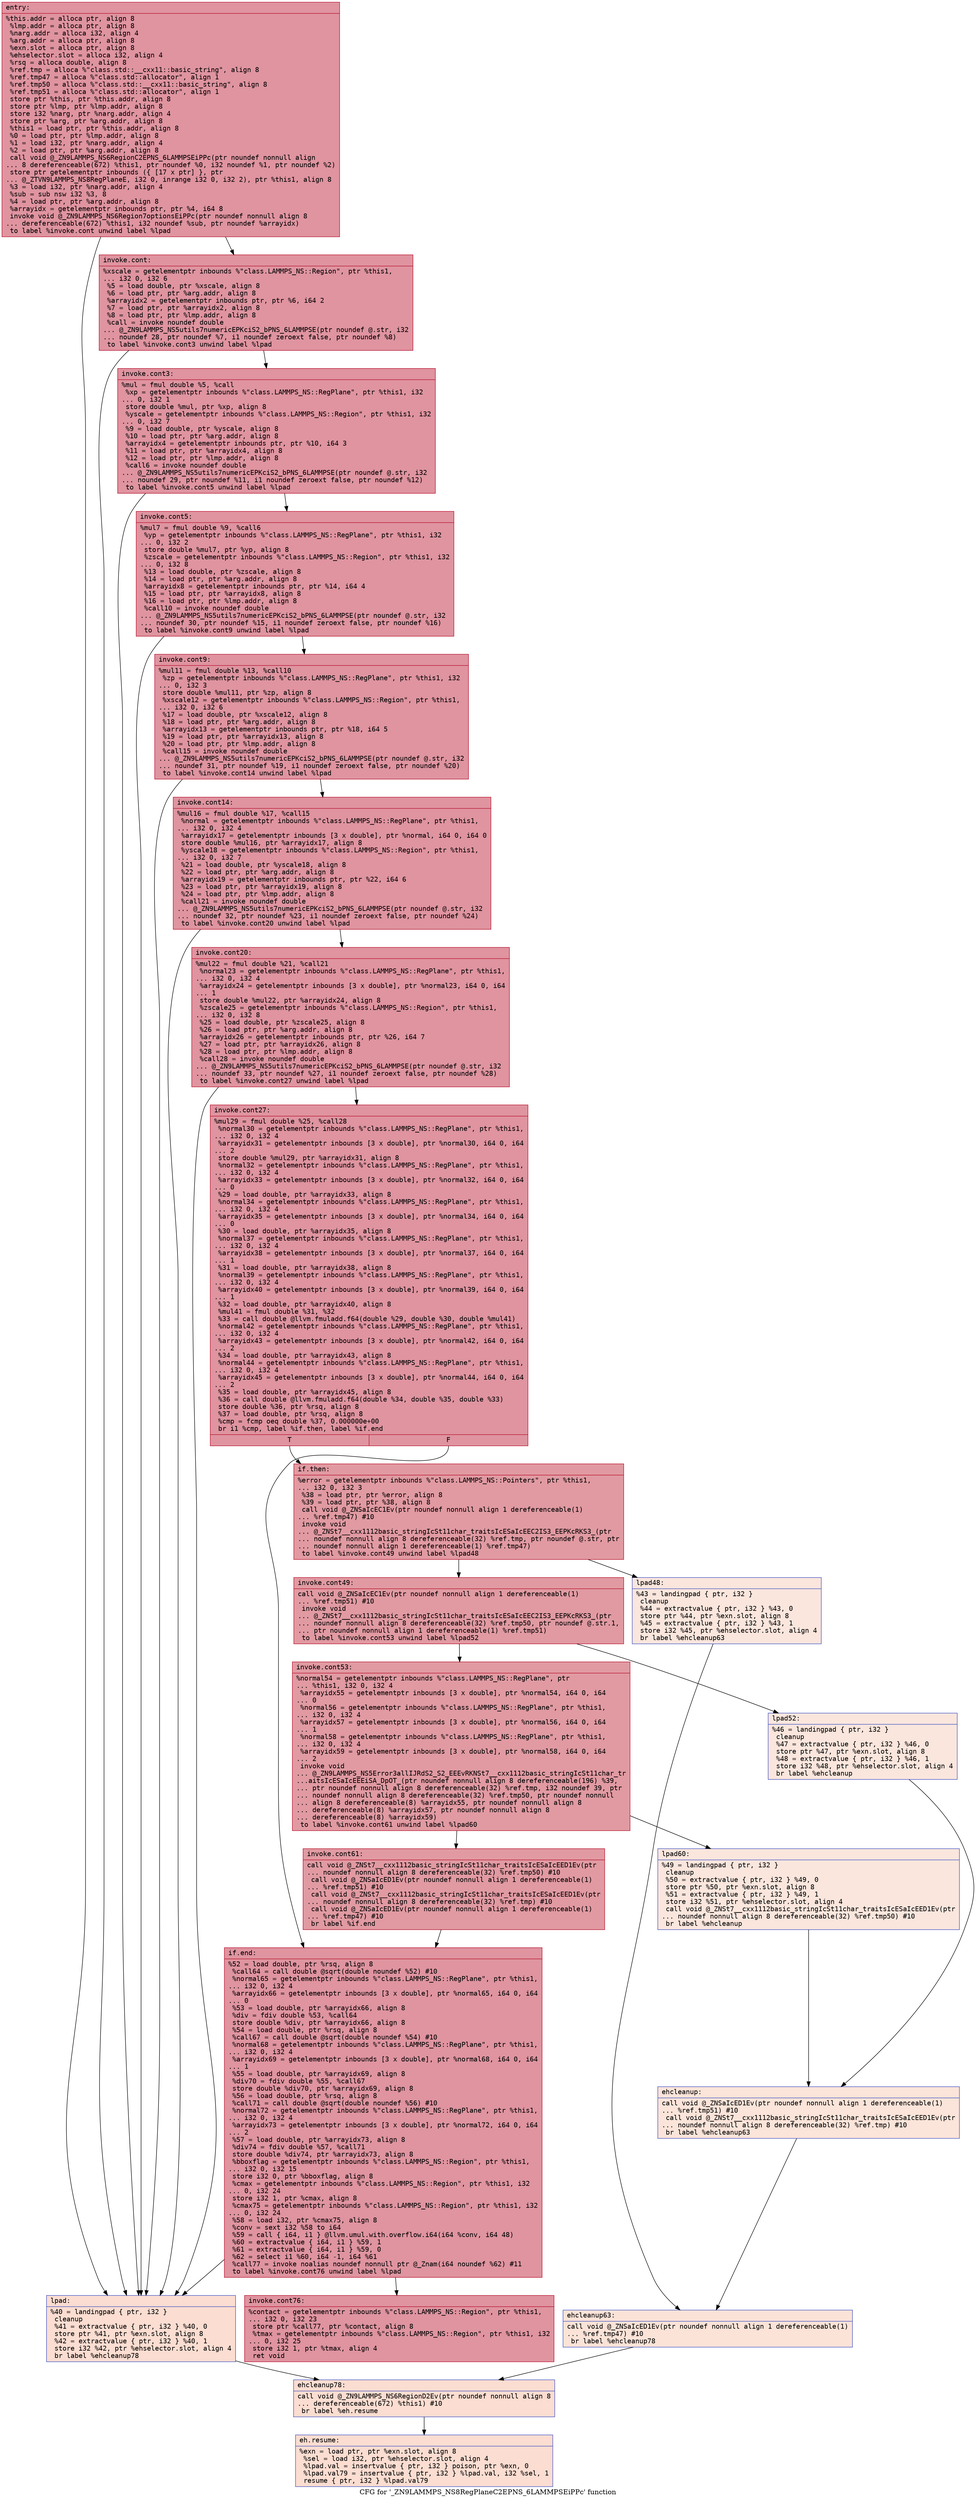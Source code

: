 digraph "CFG for '_ZN9LAMMPS_NS8RegPlaneC2EPNS_6LAMMPSEiPPc' function" {
	label="CFG for '_ZN9LAMMPS_NS8RegPlaneC2EPNS_6LAMMPSEiPPc' function";

	Node0x5630ed332760 [shape=record,color="#b70d28ff", style=filled, fillcolor="#b70d2870" fontname="Courier",label="{entry:\l|  %this.addr = alloca ptr, align 8\l  %lmp.addr = alloca ptr, align 8\l  %narg.addr = alloca i32, align 4\l  %arg.addr = alloca ptr, align 8\l  %exn.slot = alloca ptr, align 8\l  %ehselector.slot = alloca i32, align 4\l  %rsq = alloca double, align 8\l  %ref.tmp = alloca %\"class.std::__cxx11::basic_string\", align 8\l  %ref.tmp47 = alloca %\"class.std::allocator\", align 1\l  %ref.tmp50 = alloca %\"class.std::__cxx11::basic_string\", align 8\l  %ref.tmp51 = alloca %\"class.std::allocator\", align 1\l  store ptr %this, ptr %this.addr, align 8\l  store ptr %lmp, ptr %lmp.addr, align 8\l  store i32 %narg, ptr %narg.addr, align 4\l  store ptr %arg, ptr %arg.addr, align 8\l  %this1 = load ptr, ptr %this.addr, align 8\l  %0 = load ptr, ptr %lmp.addr, align 8\l  %1 = load i32, ptr %narg.addr, align 4\l  %2 = load ptr, ptr %arg.addr, align 8\l  call void @_ZN9LAMMPS_NS6RegionC2EPNS_6LAMMPSEiPPc(ptr noundef nonnull align\l... 8 dereferenceable(672) %this1, ptr noundef %0, i32 noundef %1, ptr noundef %2)\l  store ptr getelementptr inbounds (\{ [17 x ptr] \}, ptr\l... @_ZTVN9LAMMPS_NS8RegPlaneE, i32 0, inrange i32 0, i32 2), ptr %this1, align 8\l  %3 = load i32, ptr %narg.addr, align 4\l  %sub = sub nsw i32 %3, 8\l  %4 = load ptr, ptr %arg.addr, align 8\l  %arrayidx = getelementptr inbounds ptr, ptr %4, i64 8\l  invoke void @_ZN9LAMMPS_NS6Region7optionsEiPPc(ptr noundef nonnull align 8\l... dereferenceable(672) %this1, i32 noundef %sub, ptr noundef %arrayidx)\l          to label %invoke.cont unwind label %lpad\l}"];
	Node0x5630ed332760 -> Node0x5630ed334820[tooltip="entry -> invoke.cont\nProbability 100.00%" ];
	Node0x5630ed332760 -> Node0x5630ed334900[tooltip="entry -> lpad\nProbability 0.00%" ];
	Node0x5630ed334820 [shape=record,color="#b70d28ff", style=filled, fillcolor="#b70d2870" fontname="Courier",label="{invoke.cont:\l|  %xscale = getelementptr inbounds %\"class.LAMMPS_NS::Region\", ptr %this1,\l... i32 0, i32 6\l  %5 = load double, ptr %xscale, align 8\l  %6 = load ptr, ptr %arg.addr, align 8\l  %arrayidx2 = getelementptr inbounds ptr, ptr %6, i64 2\l  %7 = load ptr, ptr %arrayidx2, align 8\l  %8 = load ptr, ptr %lmp.addr, align 8\l  %call = invoke noundef double\l... @_ZN9LAMMPS_NS5utils7numericEPKciS2_bPNS_6LAMMPSE(ptr noundef @.str, i32\l... noundef 28, ptr noundef %7, i1 noundef zeroext false, ptr noundef %8)\l          to label %invoke.cont3 unwind label %lpad\l}"];
	Node0x5630ed334820 -> Node0x5630ed334f90[tooltip="invoke.cont -> invoke.cont3\nProbability 100.00%" ];
	Node0x5630ed334820 -> Node0x5630ed334900[tooltip="invoke.cont -> lpad\nProbability 0.00%" ];
	Node0x5630ed334f90 [shape=record,color="#b70d28ff", style=filled, fillcolor="#b70d2870" fontname="Courier",label="{invoke.cont3:\l|  %mul = fmul double %5, %call\l  %xp = getelementptr inbounds %\"class.LAMMPS_NS::RegPlane\", ptr %this1, i32\l... 0, i32 1\l  store double %mul, ptr %xp, align 8\l  %yscale = getelementptr inbounds %\"class.LAMMPS_NS::Region\", ptr %this1, i32\l... 0, i32 7\l  %9 = load double, ptr %yscale, align 8\l  %10 = load ptr, ptr %arg.addr, align 8\l  %arrayidx4 = getelementptr inbounds ptr, ptr %10, i64 3\l  %11 = load ptr, ptr %arrayidx4, align 8\l  %12 = load ptr, ptr %lmp.addr, align 8\l  %call6 = invoke noundef double\l... @_ZN9LAMMPS_NS5utils7numericEPKciS2_bPNS_6LAMMPSE(ptr noundef @.str, i32\l... noundef 29, ptr noundef %11, i1 noundef zeroext false, ptr noundef %12)\l          to label %invoke.cont5 unwind label %lpad\l}"];
	Node0x5630ed334f90 -> Node0x5630ed335c30[tooltip="invoke.cont3 -> invoke.cont5\nProbability 100.00%" ];
	Node0x5630ed334f90 -> Node0x5630ed334900[tooltip="invoke.cont3 -> lpad\nProbability 0.00%" ];
	Node0x5630ed335c30 [shape=record,color="#b70d28ff", style=filled, fillcolor="#b70d2870" fontname="Courier",label="{invoke.cont5:\l|  %mul7 = fmul double %9, %call6\l  %yp = getelementptr inbounds %\"class.LAMMPS_NS::RegPlane\", ptr %this1, i32\l... 0, i32 2\l  store double %mul7, ptr %yp, align 8\l  %zscale = getelementptr inbounds %\"class.LAMMPS_NS::Region\", ptr %this1, i32\l... 0, i32 8\l  %13 = load double, ptr %zscale, align 8\l  %14 = load ptr, ptr %arg.addr, align 8\l  %arrayidx8 = getelementptr inbounds ptr, ptr %14, i64 4\l  %15 = load ptr, ptr %arrayidx8, align 8\l  %16 = load ptr, ptr %lmp.addr, align 8\l  %call10 = invoke noundef double\l... @_ZN9LAMMPS_NS5utils7numericEPKciS2_bPNS_6LAMMPSE(ptr noundef @.str, i32\l... noundef 30, ptr noundef %15, i1 noundef zeroext false, ptr noundef %16)\l          to label %invoke.cont9 unwind label %lpad\l}"];
	Node0x5630ed335c30 -> Node0x5630ed336500[tooltip="invoke.cont5 -> invoke.cont9\nProbability 100.00%" ];
	Node0x5630ed335c30 -> Node0x5630ed334900[tooltip="invoke.cont5 -> lpad\nProbability 0.00%" ];
	Node0x5630ed336500 [shape=record,color="#b70d28ff", style=filled, fillcolor="#b70d2870" fontname="Courier",label="{invoke.cont9:\l|  %mul11 = fmul double %13, %call10\l  %zp = getelementptr inbounds %\"class.LAMMPS_NS::RegPlane\", ptr %this1, i32\l... 0, i32 3\l  store double %mul11, ptr %zp, align 8\l  %xscale12 = getelementptr inbounds %\"class.LAMMPS_NS::Region\", ptr %this1,\l... i32 0, i32 6\l  %17 = load double, ptr %xscale12, align 8\l  %18 = load ptr, ptr %arg.addr, align 8\l  %arrayidx13 = getelementptr inbounds ptr, ptr %18, i64 5\l  %19 = load ptr, ptr %arrayidx13, align 8\l  %20 = load ptr, ptr %lmp.addr, align 8\l  %call15 = invoke noundef double\l... @_ZN9LAMMPS_NS5utils7numericEPKciS2_bPNS_6LAMMPSE(ptr noundef @.str, i32\l... noundef 31, ptr noundef %19, i1 noundef zeroext false, ptr noundef %20)\l          to label %invoke.cont14 unwind label %lpad\l}"];
	Node0x5630ed336500 -> Node0x5630ed3375e0[tooltip="invoke.cont9 -> invoke.cont14\nProbability 100.00%" ];
	Node0x5630ed336500 -> Node0x5630ed334900[tooltip="invoke.cont9 -> lpad\nProbability 0.00%" ];
	Node0x5630ed3375e0 [shape=record,color="#b70d28ff", style=filled, fillcolor="#b70d2870" fontname="Courier",label="{invoke.cont14:\l|  %mul16 = fmul double %17, %call15\l  %normal = getelementptr inbounds %\"class.LAMMPS_NS::RegPlane\", ptr %this1,\l... i32 0, i32 4\l  %arrayidx17 = getelementptr inbounds [3 x double], ptr %normal, i64 0, i64 0\l  store double %mul16, ptr %arrayidx17, align 8\l  %yscale18 = getelementptr inbounds %\"class.LAMMPS_NS::Region\", ptr %this1,\l... i32 0, i32 7\l  %21 = load double, ptr %yscale18, align 8\l  %22 = load ptr, ptr %arg.addr, align 8\l  %arrayidx19 = getelementptr inbounds ptr, ptr %22, i64 6\l  %23 = load ptr, ptr %arrayidx19, align 8\l  %24 = load ptr, ptr %lmp.addr, align 8\l  %call21 = invoke noundef double\l... @_ZN9LAMMPS_NS5utils7numericEPKciS2_bPNS_6LAMMPSE(ptr noundef @.str, i32\l... noundef 32, ptr noundef %23, i1 noundef zeroext false, ptr noundef %24)\l          to label %invoke.cont20 unwind label %lpad\l}"];
	Node0x5630ed3375e0 -> Node0x5630ed337fd0[tooltip="invoke.cont14 -> invoke.cont20\nProbability 100.00%" ];
	Node0x5630ed3375e0 -> Node0x5630ed334900[tooltip="invoke.cont14 -> lpad\nProbability 0.00%" ];
	Node0x5630ed337fd0 [shape=record,color="#b70d28ff", style=filled, fillcolor="#b70d2870" fontname="Courier",label="{invoke.cont20:\l|  %mul22 = fmul double %21, %call21\l  %normal23 = getelementptr inbounds %\"class.LAMMPS_NS::RegPlane\", ptr %this1,\l... i32 0, i32 4\l  %arrayidx24 = getelementptr inbounds [3 x double], ptr %normal23, i64 0, i64\l... 1\l  store double %mul22, ptr %arrayidx24, align 8\l  %zscale25 = getelementptr inbounds %\"class.LAMMPS_NS::Region\", ptr %this1,\l... i32 0, i32 8\l  %25 = load double, ptr %zscale25, align 8\l  %26 = load ptr, ptr %arg.addr, align 8\l  %arrayidx26 = getelementptr inbounds ptr, ptr %26, i64 7\l  %27 = load ptr, ptr %arrayidx26, align 8\l  %28 = load ptr, ptr %lmp.addr, align 8\l  %call28 = invoke noundef double\l... @_ZN9LAMMPS_NS5utils7numericEPKciS2_bPNS_6LAMMPSE(ptr noundef @.str, i32\l... noundef 33, ptr noundef %27, i1 noundef zeroext false, ptr noundef %28)\l          to label %invoke.cont27 unwind label %lpad\l}"];
	Node0x5630ed337fd0 -> Node0x5630ed338fc0[tooltip="invoke.cont20 -> invoke.cont27\nProbability 100.00%" ];
	Node0x5630ed337fd0 -> Node0x5630ed334900[tooltip="invoke.cont20 -> lpad\nProbability 0.00%" ];
	Node0x5630ed338fc0 [shape=record,color="#b70d28ff", style=filled, fillcolor="#b70d2870" fontname="Courier",label="{invoke.cont27:\l|  %mul29 = fmul double %25, %call28\l  %normal30 = getelementptr inbounds %\"class.LAMMPS_NS::RegPlane\", ptr %this1,\l... i32 0, i32 4\l  %arrayidx31 = getelementptr inbounds [3 x double], ptr %normal30, i64 0, i64\l... 2\l  store double %mul29, ptr %arrayidx31, align 8\l  %normal32 = getelementptr inbounds %\"class.LAMMPS_NS::RegPlane\", ptr %this1,\l... i32 0, i32 4\l  %arrayidx33 = getelementptr inbounds [3 x double], ptr %normal32, i64 0, i64\l... 0\l  %29 = load double, ptr %arrayidx33, align 8\l  %normal34 = getelementptr inbounds %\"class.LAMMPS_NS::RegPlane\", ptr %this1,\l... i32 0, i32 4\l  %arrayidx35 = getelementptr inbounds [3 x double], ptr %normal34, i64 0, i64\l... 0\l  %30 = load double, ptr %arrayidx35, align 8\l  %normal37 = getelementptr inbounds %\"class.LAMMPS_NS::RegPlane\", ptr %this1,\l... i32 0, i32 4\l  %arrayidx38 = getelementptr inbounds [3 x double], ptr %normal37, i64 0, i64\l... 1\l  %31 = load double, ptr %arrayidx38, align 8\l  %normal39 = getelementptr inbounds %\"class.LAMMPS_NS::RegPlane\", ptr %this1,\l... i32 0, i32 4\l  %arrayidx40 = getelementptr inbounds [3 x double], ptr %normal39, i64 0, i64\l... 1\l  %32 = load double, ptr %arrayidx40, align 8\l  %mul41 = fmul double %31, %32\l  %33 = call double @llvm.fmuladd.f64(double %29, double %30, double %mul41)\l  %normal42 = getelementptr inbounds %\"class.LAMMPS_NS::RegPlane\", ptr %this1,\l... i32 0, i32 4\l  %arrayidx43 = getelementptr inbounds [3 x double], ptr %normal42, i64 0, i64\l... 2\l  %34 = load double, ptr %arrayidx43, align 8\l  %normal44 = getelementptr inbounds %\"class.LAMMPS_NS::RegPlane\", ptr %this1,\l... i32 0, i32 4\l  %arrayidx45 = getelementptr inbounds [3 x double], ptr %normal44, i64 0, i64\l... 2\l  %35 = load double, ptr %arrayidx45, align 8\l  %36 = call double @llvm.fmuladd.f64(double %34, double %35, double %33)\l  store double %36, ptr %rsq, align 8\l  %37 = load double, ptr %rsq, align 8\l  %cmp = fcmp oeq double %37, 0.000000e+00\l  br i1 %cmp, label %if.then, label %if.end\l|{<s0>T|<s1>F}}"];
	Node0x5630ed338fc0:s0 -> Node0x5630ed33b1d0[tooltip="invoke.cont27 -> if.then\nProbability 62.50%" ];
	Node0x5630ed338fc0:s1 -> Node0x5630ed33b280[tooltip="invoke.cont27 -> if.end\nProbability 37.50%" ];
	Node0x5630ed33b1d0 [shape=record,color="#b70d28ff", style=filled, fillcolor="#bb1b2c70" fontname="Courier",label="{if.then:\l|  %error = getelementptr inbounds %\"class.LAMMPS_NS::Pointers\", ptr %this1,\l... i32 0, i32 3\l  %38 = load ptr, ptr %error, align 8\l  %39 = load ptr, ptr %38, align 8\l  call void @_ZNSaIcEC1Ev(ptr noundef nonnull align 1 dereferenceable(1)\l... %ref.tmp47) #10\l  invoke void\l... @_ZNSt7__cxx1112basic_stringIcSt11char_traitsIcESaIcEEC2IS3_EEPKcRKS3_(ptr\l... noundef nonnull align 8 dereferenceable(32) %ref.tmp, ptr noundef @.str, ptr\l... noundef nonnull align 1 dereferenceable(1) %ref.tmp47)\l          to label %invoke.cont49 unwind label %lpad48\l}"];
	Node0x5630ed33b1d0 -> Node0x5630ed33b8a0[tooltip="if.then -> invoke.cont49\nProbability 100.00%" ];
	Node0x5630ed33b1d0 -> Node0x5630ed33b950[tooltip="if.then -> lpad48\nProbability 0.00%" ];
	Node0x5630ed33b8a0 [shape=record,color="#b70d28ff", style=filled, fillcolor="#bb1b2c70" fontname="Courier",label="{invoke.cont49:\l|  call void @_ZNSaIcEC1Ev(ptr noundef nonnull align 1 dereferenceable(1)\l... %ref.tmp51) #10\l  invoke void\l... @_ZNSt7__cxx1112basic_stringIcSt11char_traitsIcESaIcEEC2IS3_EEPKcRKS3_(ptr\l... noundef nonnull align 8 dereferenceable(32) %ref.tmp50, ptr noundef @.str.1,\l... ptr noundef nonnull align 1 dereferenceable(1) %ref.tmp51)\l          to label %invoke.cont53 unwind label %lpad52\l}"];
	Node0x5630ed33b8a0 -> Node0x5630ed33bdd0[tooltip="invoke.cont49 -> invoke.cont53\nProbability 100.00%" ];
	Node0x5630ed33b8a0 -> Node0x5630ed33be20[tooltip="invoke.cont49 -> lpad52\nProbability 0.00%" ];
	Node0x5630ed33bdd0 [shape=record,color="#b70d28ff", style=filled, fillcolor="#bb1b2c70" fontname="Courier",label="{invoke.cont53:\l|  %normal54 = getelementptr inbounds %\"class.LAMMPS_NS::RegPlane\", ptr\l... %this1, i32 0, i32 4\l  %arrayidx55 = getelementptr inbounds [3 x double], ptr %normal54, i64 0, i64\l... 0\l  %normal56 = getelementptr inbounds %\"class.LAMMPS_NS::RegPlane\", ptr %this1,\l... i32 0, i32 4\l  %arrayidx57 = getelementptr inbounds [3 x double], ptr %normal56, i64 0, i64\l... 1\l  %normal58 = getelementptr inbounds %\"class.LAMMPS_NS::RegPlane\", ptr %this1,\l... i32 0, i32 4\l  %arrayidx59 = getelementptr inbounds [3 x double], ptr %normal58, i64 0, i64\l... 2\l  invoke void\l... @_ZN9LAMMPS_NS5Error3allIJRdS2_S2_EEEvRKNSt7__cxx1112basic_stringIcSt11char_tr\l...aitsIcESaIcEEEiSA_DpOT_(ptr noundef nonnull align 8 dereferenceable(196) %39,\l... ptr noundef nonnull align 8 dereferenceable(32) %ref.tmp, i32 noundef 39, ptr\l... noundef nonnull align 8 dereferenceable(32) %ref.tmp50, ptr noundef nonnull\l... align 8 dereferenceable(8) %arrayidx55, ptr noundef nonnull align 8\l... dereferenceable(8) %arrayidx57, ptr noundef nonnull align 8\l... dereferenceable(8) %arrayidx59)\l          to label %invoke.cont61 unwind label %lpad60\l}"];
	Node0x5630ed33bdd0 -> Node0x5630ed33bd80[tooltip="invoke.cont53 -> invoke.cont61\nProbability 100.00%" ];
	Node0x5630ed33bdd0 -> Node0x5630ed336b10[tooltip="invoke.cont53 -> lpad60\nProbability 0.00%" ];
	Node0x5630ed33bd80 [shape=record,color="#b70d28ff", style=filled, fillcolor="#bb1b2c70" fontname="Courier",label="{invoke.cont61:\l|  call void @_ZNSt7__cxx1112basic_stringIcSt11char_traitsIcESaIcEED1Ev(ptr\l... noundef nonnull align 8 dereferenceable(32) %ref.tmp50) #10\l  call void @_ZNSaIcED1Ev(ptr noundef nonnull align 1 dereferenceable(1)\l... %ref.tmp51) #10\l  call void @_ZNSt7__cxx1112basic_stringIcSt11char_traitsIcESaIcEED1Ev(ptr\l... noundef nonnull align 8 dereferenceable(32) %ref.tmp) #10\l  call void @_ZNSaIcED1Ev(ptr noundef nonnull align 1 dereferenceable(1)\l... %ref.tmp47) #10\l  br label %if.end\l}"];
	Node0x5630ed33bd80 -> Node0x5630ed33b280[tooltip="invoke.cont61 -> if.end\nProbability 100.00%" ];
	Node0x5630ed334900 [shape=record,color="#3d50c3ff", style=filled, fillcolor="#f7b39670" fontname="Courier",label="{lpad:\l|  %40 = landingpad \{ ptr, i32 \}\l          cleanup\l  %41 = extractvalue \{ ptr, i32 \} %40, 0\l  store ptr %41, ptr %exn.slot, align 8\l  %42 = extractvalue \{ ptr, i32 \} %40, 1\l  store i32 %42, ptr %ehselector.slot, align 4\l  br label %ehcleanup78\l}"];
	Node0x5630ed334900 -> Node0x5630ed33da80[tooltip="lpad -> ehcleanup78\nProbability 100.00%" ];
	Node0x5630ed33b950 [shape=record,color="#3d50c3ff", style=filled, fillcolor="#f3c7b170" fontname="Courier",label="{lpad48:\l|  %43 = landingpad \{ ptr, i32 \}\l          cleanup\l  %44 = extractvalue \{ ptr, i32 \} %43, 0\l  store ptr %44, ptr %exn.slot, align 8\l  %45 = extractvalue \{ ptr, i32 \} %43, 1\l  store i32 %45, ptr %ehselector.slot, align 4\l  br label %ehcleanup63\l}"];
	Node0x5630ed33b950 -> Node0x5630ed33de50[tooltip="lpad48 -> ehcleanup63\nProbability 100.00%" ];
	Node0x5630ed33be20 [shape=record,color="#3d50c3ff", style=filled, fillcolor="#f3c7b170" fontname="Courier",label="{lpad52:\l|  %46 = landingpad \{ ptr, i32 \}\l          cleanup\l  %47 = extractvalue \{ ptr, i32 \} %46, 0\l  store ptr %47, ptr %exn.slot, align 8\l  %48 = extractvalue \{ ptr, i32 \} %46, 1\l  store i32 %48, ptr %ehselector.slot, align 4\l  br label %ehcleanup\l}"];
	Node0x5630ed33be20 -> Node0x5630ed33ea30[tooltip="lpad52 -> ehcleanup\nProbability 100.00%" ];
	Node0x5630ed336b10 [shape=record,color="#3d50c3ff", style=filled, fillcolor="#f3c7b170" fontname="Courier",label="{lpad60:\l|  %49 = landingpad \{ ptr, i32 \}\l          cleanup\l  %50 = extractvalue \{ ptr, i32 \} %49, 0\l  store ptr %50, ptr %exn.slot, align 8\l  %51 = extractvalue \{ ptr, i32 \} %49, 1\l  store i32 %51, ptr %ehselector.slot, align 4\l  call void @_ZNSt7__cxx1112basic_stringIcSt11char_traitsIcESaIcEED1Ev(ptr\l... noundef nonnull align 8 dereferenceable(32) %ref.tmp50) #10\l  br label %ehcleanup\l}"];
	Node0x5630ed336b10 -> Node0x5630ed33ea30[tooltip="lpad60 -> ehcleanup\nProbability 100.00%" ];
	Node0x5630ed33ea30 [shape=record,color="#3d50c3ff", style=filled, fillcolor="#f5c1a970" fontname="Courier",label="{ehcleanup:\l|  call void @_ZNSaIcED1Ev(ptr noundef nonnull align 1 dereferenceable(1)\l... %ref.tmp51) #10\l  call void @_ZNSt7__cxx1112basic_stringIcSt11char_traitsIcESaIcEED1Ev(ptr\l... noundef nonnull align 8 dereferenceable(32) %ref.tmp) #10\l  br label %ehcleanup63\l}"];
	Node0x5630ed33ea30 -> Node0x5630ed33de50[tooltip="ehcleanup -> ehcleanup63\nProbability 100.00%" ];
	Node0x5630ed33de50 [shape=record,color="#3d50c3ff", style=filled, fillcolor="#f6bfa670" fontname="Courier",label="{ehcleanup63:\l|  call void @_ZNSaIcED1Ev(ptr noundef nonnull align 1 dereferenceable(1)\l... %ref.tmp47) #10\l  br label %ehcleanup78\l}"];
	Node0x5630ed33de50 -> Node0x5630ed33da80[tooltip="ehcleanup63 -> ehcleanup78\nProbability 100.00%" ];
	Node0x5630ed33b280 [shape=record,color="#b70d28ff", style=filled, fillcolor="#b70d2870" fontname="Courier",label="{if.end:\l|  %52 = load double, ptr %rsq, align 8\l  %call64 = call double @sqrt(double noundef %52) #10\l  %normal65 = getelementptr inbounds %\"class.LAMMPS_NS::RegPlane\", ptr %this1,\l... i32 0, i32 4\l  %arrayidx66 = getelementptr inbounds [3 x double], ptr %normal65, i64 0, i64\l... 0\l  %53 = load double, ptr %arrayidx66, align 8\l  %div = fdiv double %53, %call64\l  store double %div, ptr %arrayidx66, align 8\l  %54 = load double, ptr %rsq, align 8\l  %call67 = call double @sqrt(double noundef %54) #10\l  %normal68 = getelementptr inbounds %\"class.LAMMPS_NS::RegPlane\", ptr %this1,\l... i32 0, i32 4\l  %arrayidx69 = getelementptr inbounds [3 x double], ptr %normal68, i64 0, i64\l... 1\l  %55 = load double, ptr %arrayidx69, align 8\l  %div70 = fdiv double %55, %call67\l  store double %div70, ptr %arrayidx69, align 8\l  %56 = load double, ptr %rsq, align 8\l  %call71 = call double @sqrt(double noundef %56) #10\l  %normal72 = getelementptr inbounds %\"class.LAMMPS_NS::RegPlane\", ptr %this1,\l... i32 0, i32 4\l  %arrayidx73 = getelementptr inbounds [3 x double], ptr %normal72, i64 0, i64\l... 2\l  %57 = load double, ptr %arrayidx73, align 8\l  %div74 = fdiv double %57, %call71\l  store double %div74, ptr %arrayidx73, align 8\l  %bboxflag = getelementptr inbounds %\"class.LAMMPS_NS::Region\", ptr %this1,\l... i32 0, i32 15\l  store i32 0, ptr %bboxflag, align 8\l  %cmax = getelementptr inbounds %\"class.LAMMPS_NS::Region\", ptr %this1, i32\l... 0, i32 24\l  store i32 1, ptr %cmax, align 8\l  %cmax75 = getelementptr inbounds %\"class.LAMMPS_NS::Region\", ptr %this1, i32\l... 0, i32 24\l  %58 = load i32, ptr %cmax75, align 8\l  %conv = sext i32 %58 to i64\l  %59 = call \{ i64, i1 \} @llvm.umul.with.overflow.i64(i64 %conv, i64 48)\l  %60 = extractvalue \{ i64, i1 \} %59, 1\l  %61 = extractvalue \{ i64, i1 \} %59, 0\l  %62 = select i1 %60, i64 -1, i64 %61\l  %call77 = invoke noalias noundef nonnull ptr @_Znam(i64 noundef %62) #11\l          to label %invoke.cont76 unwind label %lpad\l}"];
	Node0x5630ed33b280 -> Node0x5630ed341390[tooltip="if.end -> invoke.cont76\nProbability 100.00%" ];
	Node0x5630ed33b280 -> Node0x5630ed334900[tooltip="if.end -> lpad\nProbability 0.00%" ];
	Node0x5630ed341390 [shape=record,color="#b70d28ff", style=filled, fillcolor="#b70d2870" fontname="Courier",label="{invoke.cont76:\l|  %contact = getelementptr inbounds %\"class.LAMMPS_NS::Region\", ptr %this1,\l... i32 0, i32 23\l  store ptr %call77, ptr %contact, align 8\l  %tmax = getelementptr inbounds %\"class.LAMMPS_NS::Region\", ptr %this1, i32\l... 0, i32 25\l  store i32 1, ptr %tmax, align 4\l  ret void\l}"];
	Node0x5630ed33da80 [shape=record,color="#3d50c3ff", style=filled, fillcolor="#f7b39670" fontname="Courier",label="{ehcleanup78:\l|  call void @_ZN9LAMMPS_NS6RegionD2Ev(ptr noundef nonnull align 8\l... dereferenceable(672) %this1) #10\l  br label %eh.resume\l}"];
	Node0x5630ed33da80 -> Node0x5630ed341b60[tooltip="ehcleanup78 -> eh.resume\nProbability 100.00%" ];
	Node0x5630ed341b60 [shape=record,color="#3d50c3ff", style=filled, fillcolor="#f7b39670" fontname="Courier",label="{eh.resume:\l|  %exn = load ptr, ptr %exn.slot, align 8\l  %sel = load i32, ptr %ehselector.slot, align 4\l  %lpad.val = insertvalue \{ ptr, i32 \} poison, ptr %exn, 0\l  %lpad.val79 = insertvalue \{ ptr, i32 \} %lpad.val, i32 %sel, 1\l  resume \{ ptr, i32 \} %lpad.val79\l}"];
}
